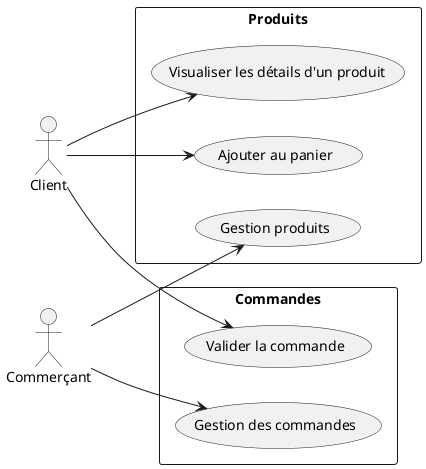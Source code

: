 @startuml usecases

left to right direction

actor U as "Client"
actor A as "Commerçant"

rectangle "Produits" {
    usecase "Visualiser les détails d'un produit" as uc0
    usecase "Ajouter au panier" as uc1
    usecase "Gestion produits" as uc2
}

rectangle "Commandes" {
    usecase "Valider la commande" as uc3
    usecase "Gestion des commandes" as uc4
}

U --> uc0
U --> uc1
U --> uc3

A --> uc2
A --> uc4

@enduml